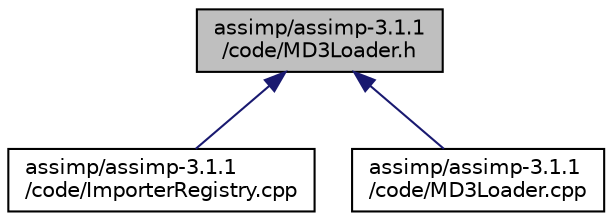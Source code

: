 digraph "assimp/assimp-3.1.1/code/MD3Loader.h"
{
  edge [fontname="Helvetica",fontsize="10",labelfontname="Helvetica",labelfontsize="10"];
  node [fontname="Helvetica",fontsize="10",shape=record];
  Node1 [label="assimp/assimp-3.1.1\l/code/MD3Loader.h",height=0.2,width=0.4,color="black", fillcolor="grey75", style="filled", fontcolor="black"];
  Node1 -> Node2 [dir="back",color="midnightblue",fontsize="10",style="solid"];
  Node2 [label="assimp/assimp-3.1.1\l/code/ImporterRegistry.cpp",height=0.2,width=0.4,color="black", fillcolor="white", style="filled",URL="$_importer_registry_8cpp.html"];
  Node1 -> Node3 [dir="back",color="midnightblue",fontsize="10",style="solid"];
  Node3 [label="assimp/assimp-3.1.1\l/code/MD3Loader.cpp",height=0.2,width=0.4,color="black", fillcolor="white", style="filled",URL="$_m_d3_loader_8cpp.html",tooltip="Implementation of the MD3 importer class. "];
}
